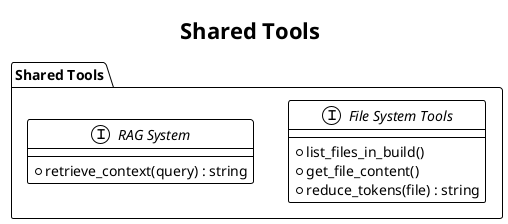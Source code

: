 @startuml
!theme plain

title Shared Tools

package "Shared Tools" {
    interface "File System Tools" as FS_Tools {
        + list_files_in_build()
        + get_file_content()
        + reduce_tokens(file) : string
    }

    interface "RAG System" as RAG_System {
        + retrieve_context(query) : string
    }
}
@enduml
